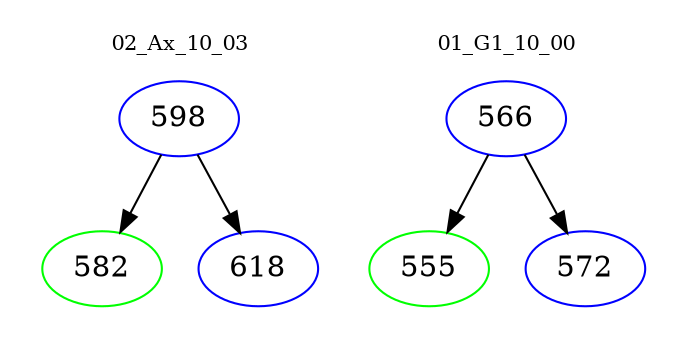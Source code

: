 digraph{
subgraph cluster_0 {
color = white
label = "02_Ax_10_03";
fontsize=10;
T0_598 [label="598", color="blue"]
T0_598 -> T0_582 [color="black"]
T0_582 [label="582", color="green"]
T0_598 -> T0_618 [color="black"]
T0_618 [label="618", color="blue"]
}
subgraph cluster_1 {
color = white
label = "01_G1_10_00";
fontsize=10;
T1_566 [label="566", color="blue"]
T1_566 -> T1_555 [color="black"]
T1_555 [label="555", color="green"]
T1_566 -> T1_572 [color="black"]
T1_572 [label="572", color="blue"]
}
}
